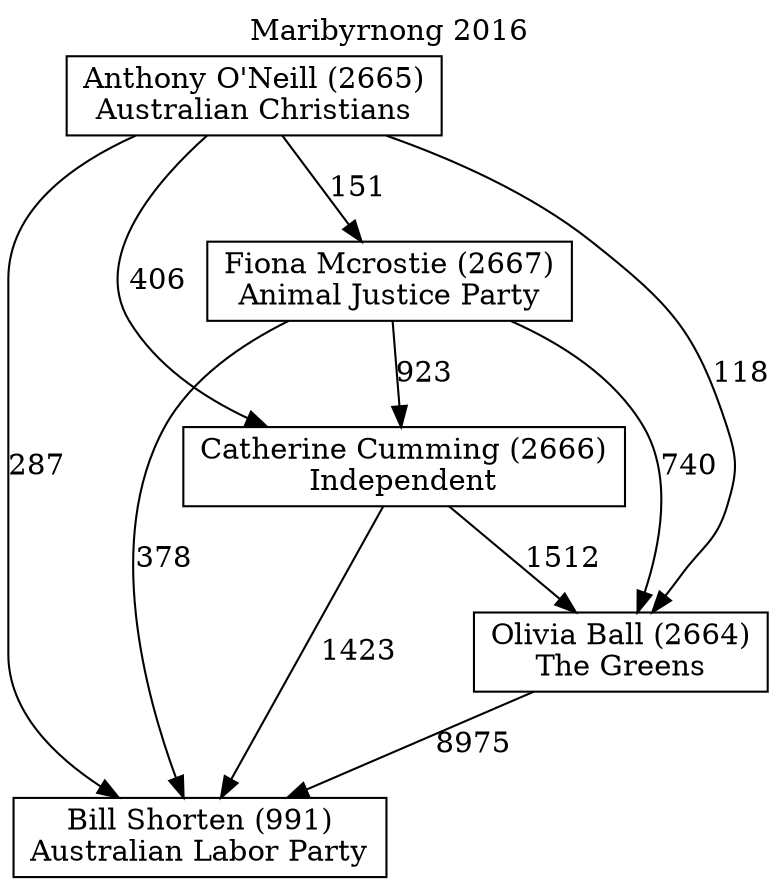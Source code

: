 // House preference flow
digraph "Bill Shorten (991)_Maribyrnong_2016" {
	graph [label="Maribyrnong 2016" labelloc=t mclimit=10]
	node [shape=box]
	"Anthony O'Neill (2665)" [label="Anthony O'Neill (2665)
Australian Christians"]
	"Olivia Ball (2664)" [label="Olivia Ball (2664)
The Greens"]
	"Fiona Mcrostie (2667)" [label="Fiona Mcrostie (2667)
Animal Justice Party"]
	"Bill Shorten (991)" [label="Bill Shorten (991)
Australian Labor Party"]
	"Catherine Cumming (2666)" [label="Catherine Cumming (2666)
Independent"]
	"Olivia Ball (2664)" -> "Bill Shorten (991)" [label=8975]
	"Anthony O'Neill (2665)" -> "Bill Shorten (991)" [label=287]
	"Anthony O'Neill (2665)" -> "Catherine Cumming (2666)" [label=406]
	"Anthony O'Neill (2665)" -> "Olivia Ball (2664)" [label=118]
	"Fiona Mcrostie (2667)" -> "Bill Shorten (991)" [label=378]
	"Fiona Mcrostie (2667)" -> "Catherine Cumming (2666)" [label=923]
	"Catherine Cumming (2666)" -> "Olivia Ball (2664)" [label=1512]
	"Fiona Mcrostie (2667)" -> "Olivia Ball (2664)" [label=740]
	"Anthony O'Neill (2665)" -> "Fiona Mcrostie (2667)" [label=151]
	"Catherine Cumming (2666)" -> "Bill Shorten (991)" [label=1423]
}
